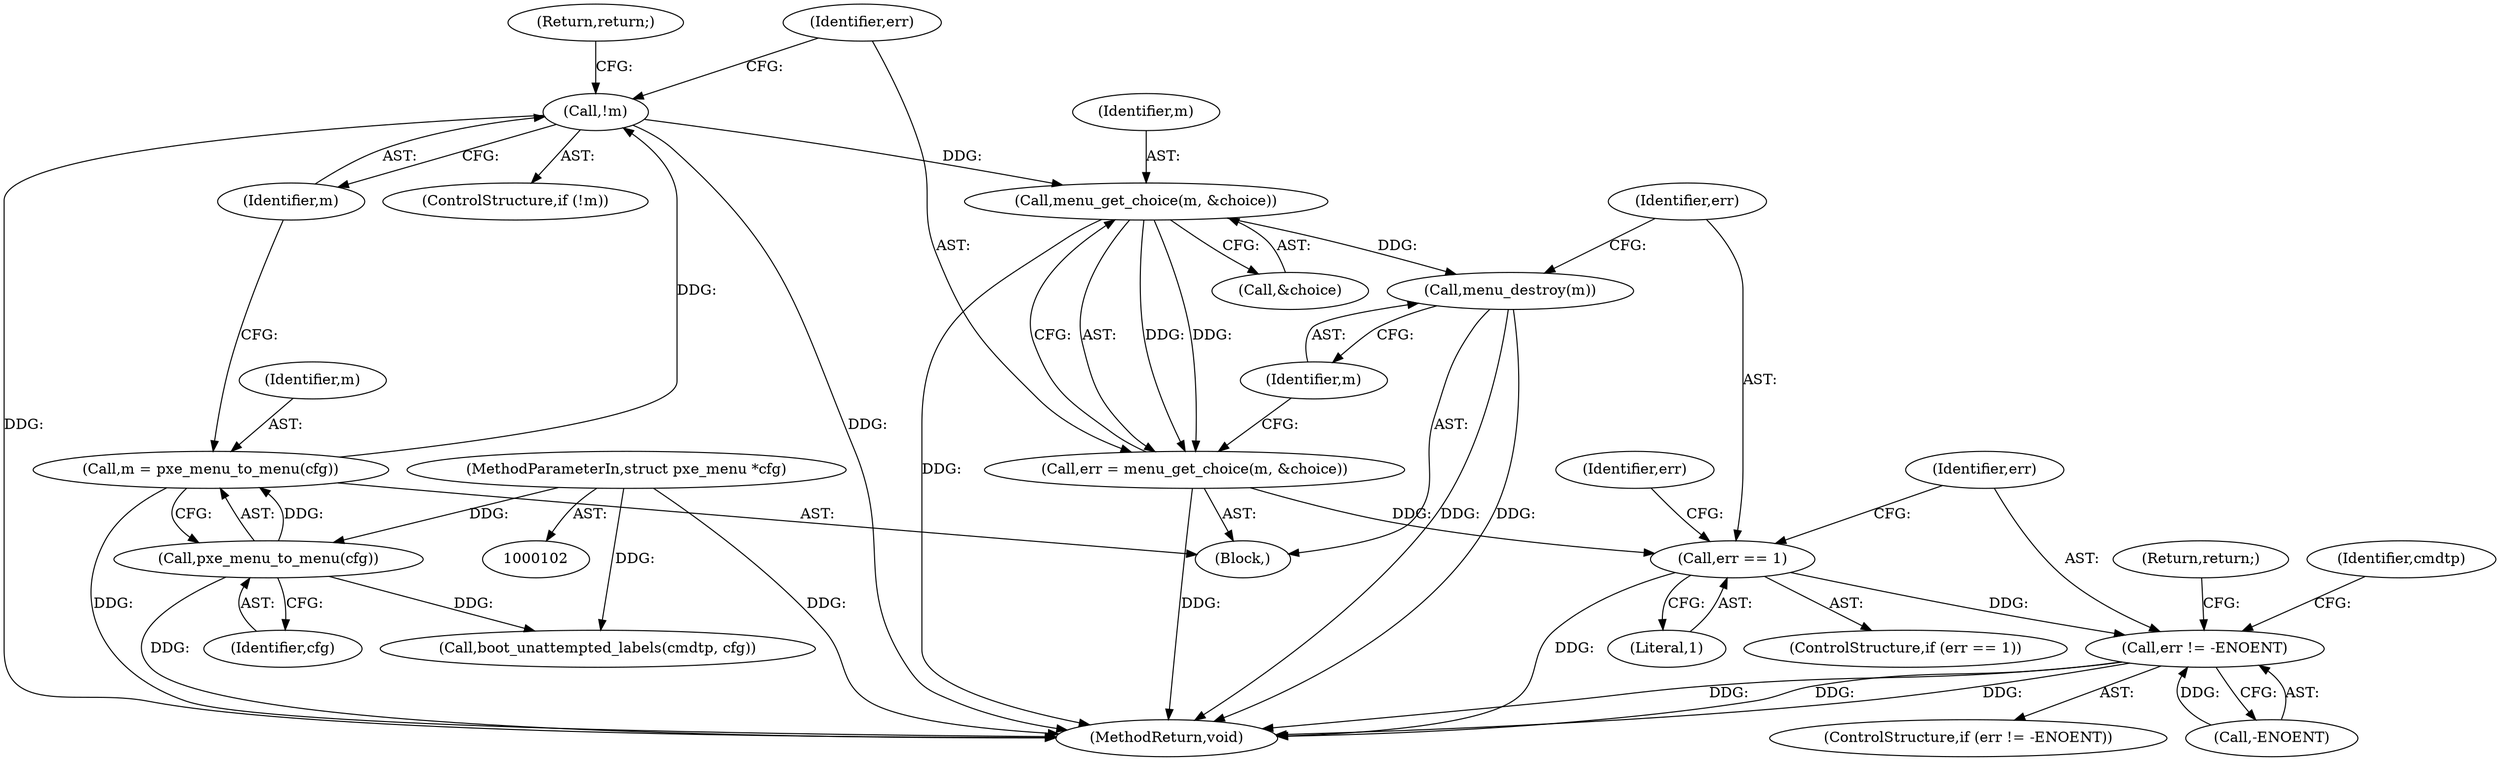 digraph "0_u-boot_master_12@pointer" {
"1000149" [label="(Call,menu_get_choice(m, &choice))"];
"1000144" [label="(Call,!m)"];
"1000139" [label="(Call,m = pxe_menu_to_menu(cfg))"];
"1000141" [label="(Call,pxe_menu_to_menu(cfg))"];
"1000104" [label="(MethodParameterIn,struct pxe_menu *cfg)"];
"1000147" [label="(Call,err = menu_get_choice(m, &choice))"];
"1000156" [label="(Call,err == 1)"];
"1000171" [label="(Call,err != -ENOENT)"];
"1000153" [label="(Call,menu_destroy(m))"];
"1000145" [label="(Identifier,m)"];
"1000154" [label="(Identifier,m)"];
"1000149" [label="(Call,menu_get_choice(m, &choice))"];
"1000177" [label="(Call,boot_unattempted_labels(cmdtp, cfg))"];
"1000146" [label="(Return,return;)"];
"1000142" [label="(Identifier,cfg)"];
"1000161" [label="(Identifier,err)"];
"1000140" [label="(Identifier,m)"];
"1000148" [label="(Identifier,err)"];
"1000144" [label="(Call,!m)"];
"1000155" [label="(ControlStructure,if (err == 1))"];
"1000153" [label="(Call,menu_destroy(m))"];
"1000150" [label="(Identifier,m)"];
"1000151" [label="(Call,&choice)"];
"1000105" [label="(Block,)"];
"1000173" [label="(Call,-ENOENT)"];
"1000171" [label="(Call,err != -ENOENT)"];
"1000172" [label="(Identifier,err)"];
"1000158" [label="(Literal,1)"];
"1000139" [label="(Call,m = pxe_menu_to_menu(cfg))"];
"1000170" [label="(ControlStructure,if (err != -ENOENT))"];
"1000143" [label="(ControlStructure,if (!m))"];
"1000176" [label="(Return,return;)"];
"1000157" [label="(Identifier,err)"];
"1000178" [label="(Identifier,cmdtp)"];
"1000180" [label="(MethodReturn,void)"];
"1000141" [label="(Call,pxe_menu_to_menu(cfg))"];
"1000104" [label="(MethodParameterIn,struct pxe_menu *cfg)"];
"1000156" [label="(Call,err == 1)"];
"1000147" [label="(Call,err = menu_get_choice(m, &choice))"];
"1000149" -> "1000147"  [label="AST: "];
"1000149" -> "1000151"  [label="CFG: "];
"1000150" -> "1000149"  [label="AST: "];
"1000151" -> "1000149"  [label="AST: "];
"1000147" -> "1000149"  [label="CFG: "];
"1000149" -> "1000180"  [label="DDG: "];
"1000149" -> "1000147"  [label="DDG: "];
"1000149" -> "1000147"  [label="DDG: "];
"1000144" -> "1000149"  [label="DDG: "];
"1000149" -> "1000153"  [label="DDG: "];
"1000144" -> "1000143"  [label="AST: "];
"1000144" -> "1000145"  [label="CFG: "];
"1000145" -> "1000144"  [label="AST: "];
"1000146" -> "1000144"  [label="CFG: "];
"1000148" -> "1000144"  [label="CFG: "];
"1000144" -> "1000180"  [label="DDG: "];
"1000144" -> "1000180"  [label="DDG: "];
"1000139" -> "1000144"  [label="DDG: "];
"1000139" -> "1000105"  [label="AST: "];
"1000139" -> "1000141"  [label="CFG: "];
"1000140" -> "1000139"  [label="AST: "];
"1000141" -> "1000139"  [label="AST: "];
"1000145" -> "1000139"  [label="CFG: "];
"1000139" -> "1000180"  [label="DDG: "];
"1000141" -> "1000139"  [label="DDG: "];
"1000141" -> "1000142"  [label="CFG: "];
"1000142" -> "1000141"  [label="AST: "];
"1000141" -> "1000180"  [label="DDG: "];
"1000104" -> "1000141"  [label="DDG: "];
"1000141" -> "1000177"  [label="DDG: "];
"1000104" -> "1000102"  [label="AST: "];
"1000104" -> "1000180"  [label="DDG: "];
"1000104" -> "1000177"  [label="DDG: "];
"1000147" -> "1000105"  [label="AST: "];
"1000148" -> "1000147"  [label="AST: "];
"1000154" -> "1000147"  [label="CFG: "];
"1000147" -> "1000180"  [label="DDG: "];
"1000147" -> "1000156"  [label="DDG: "];
"1000156" -> "1000155"  [label="AST: "];
"1000156" -> "1000158"  [label="CFG: "];
"1000157" -> "1000156"  [label="AST: "];
"1000158" -> "1000156"  [label="AST: "];
"1000161" -> "1000156"  [label="CFG: "];
"1000172" -> "1000156"  [label="CFG: "];
"1000156" -> "1000180"  [label="DDG: "];
"1000156" -> "1000171"  [label="DDG: "];
"1000171" -> "1000170"  [label="AST: "];
"1000171" -> "1000173"  [label="CFG: "];
"1000172" -> "1000171"  [label="AST: "];
"1000173" -> "1000171"  [label="AST: "];
"1000176" -> "1000171"  [label="CFG: "];
"1000178" -> "1000171"  [label="CFG: "];
"1000171" -> "1000180"  [label="DDG: "];
"1000171" -> "1000180"  [label="DDG: "];
"1000171" -> "1000180"  [label="DDG: "];
"1000173" -> "1000171"  [label="DDG: "];
"1000153" -> "1000105"  [label="AST: "];
"1000153" -> "1000154"  [label="CFG: "];
"1000154" -> "1000153"  [label="AST: "];
"1000157" -> "1000153"  [label="CFG: "];
"1000153" -> "1000180"  [label="DDG: "];
"1000153" -> "1000180"  [label="DDG: "];
}
